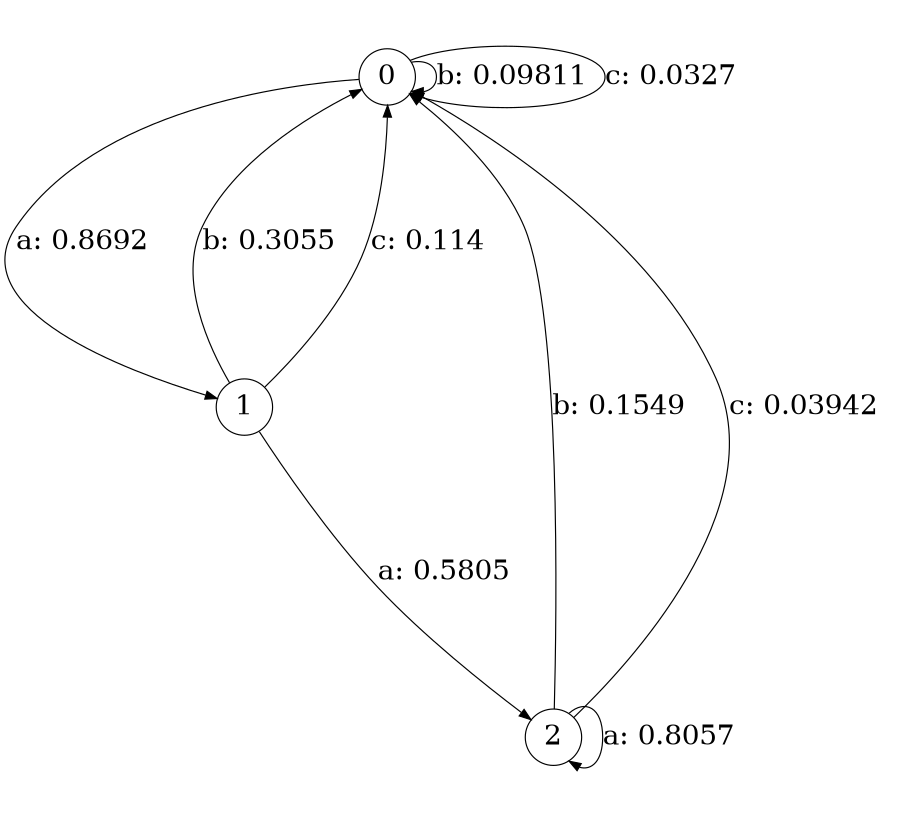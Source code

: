 digraph "d4-300nw-t0-cen-SML" {
size = "6,8.5";
ratio = "fill";
node [shape = circle];
node [fontsize = 24];
edge [fontsize = 24];
0 -> 1 [label = "a: 0.8692   "];
0 -> 0 [label = "b: 0.09811  "];
0 -> 0 [label = "c: 0.0327   "];
1 -> 2 [label = "a: 0.5805   "];
1 -> 0 [label = "b: 0.3055   "];
1 -> 0 [label = "c: 0.114    "];
2 -> 2 [label = "a: 0.8057   "];
2 -> 0 [label = "b: 0.1549   "];
2 -> 0 [label = "c: 0.03942  "];
}